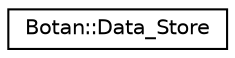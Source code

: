 digraph "Graphical Class Hierarchy"
{
  edge [fontname="Helvetica",fontsize="10",labelfontname="Helvetica",labelfontsize="10"];
  node [fontname="Helvetica",fontsize="10",shape=record];
  rankdir="LR";
  Node0 [label="Botan::Data_Store",height=0.2,width=0.4,color="black", fillcolor="white", style="filled",URL="$class_botan_1_1_data___store.html"];
}

